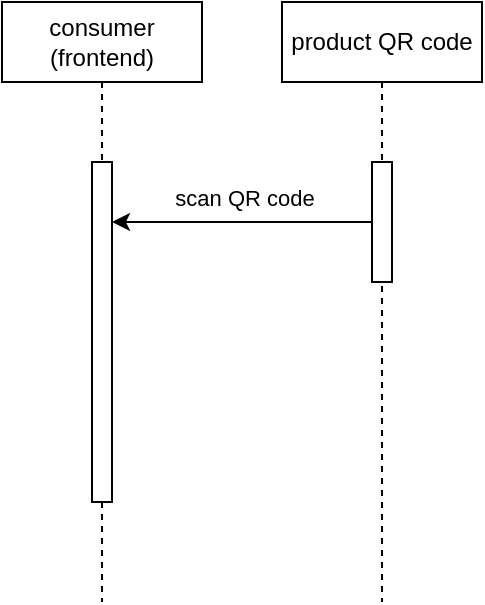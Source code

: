 <mxfile version="22.1.21" type="device">
  <diagram name="Page-1" id="2YBvvXClWsGukQMizWep">
    <mxGraphModel dx="744" dy="399" grid="1" gridSize="10" guides="1" tooltips="1" connect="1" arrows="1" fold="1" page="1" pageScale="1" pageWidth="850" pageHeight="1100" math="0" shadow="0">
      <root>
        <mxCell id="0" />
        <mxCell id="1" parent="0" />
        <mxCell id="aM9ryv3xv72pqoxQDRHE-5" value="product QR code" style="shape=umlLifeline;perimeter=lifelinePerimeter;whiteSpace=wrap;html=1;container=0;dropTarget=0;collapsible=0;recursiveResize=0;outlineConnect=0;portConstraint=eastwest;newEdgeStyle={&quot;edgeStyle&quot;:&quot;elbowEdgeStyle&quot;,&quot;elbow&quot;:&quot;vertical&quot;,&quot;curved&quot;:0,&quot;rounded&quot;:0};" parent="1" vertex="1">
          <mxGeometry x="170" y="40" width="100" height="300" as="geometry" />
        </mxCell>
        <mxCell id="aM9ryv3xv72pqoxQDRHE-6" value="" style="html=1;points=[];perimeter=orthogonalPerimeter;outlineConnect=0;targetShapes=umlLifeline;portConstraint=eastwest;newEdgeStyle={&quot;edgeStyle&quot;:&quot;elbowEdgeStyle&quot;,&quot;elbow&quot;:&quot;vertical&quot;,&quot;curved&quot;:0,&quot;rounded&quot;:0};" parent="aM9ryv3xv72pqoxQDRHE-5" vertex="1">
          <mxGeometry x="45" y="80" width="10" height="60" as="geometry" />
        </mxCell>
        <mxCell id="EyiGyx5sTus0gzihgp87-27" value="&lt;div&gt;consumer (frontend)&lt;br&gt;&lt;/div&gt;" style="shape=umlLifeline;perimeter=lifelinePerimeter;whiteSpace=wrap;html=1;container=0;dropTarget=0;collapsible=0;recursiveResize=0;outlineConnect=0;portConstraint=eastwest;newEdgeStyle={&quot;edgeStyle&quot;:&quot;elbowEdgeStyle&quot;,&quot;elbow&quot;:&quot;vertical&quot;,&quot;curved&quot;:0,&quot;rounded&quot;:0};" vertex="1" parent="1">
          <mxGeometry x="30" y="40" width="100" height="300" as="geometry" />
        </mxCell>
        <mxCell id="EyiGyx5sTus0gzihgp87-28" value="" style="html=1;points=[];perimeter=orthogonalPerimeter;outlineConnect=0;targetShapes=umlLifeline;portConstraint=eastwest;newEdgeStyle={&quot;edgeStyle&quot;:&quot;elbowEdgeStyle&quot;,&quot;elbow&quot;:&quot;vertical&quot;,&quot;curved&quot;:0,&quot;rounded&quot;:0};" vertex="1" parent="EyiGyx5sTus0gzihgp87-27">
          <mxGeometry x="45" y="80" width="10" height="170" as="geometry" />
        </mxCell>
        <mxCell id="EyiGyx5sTus0gzihgp87-29" value="" style="endArrow=classic;html=1;rounded=0;" edge="1" parent="1" source="aM9ryv3xv72pqoxQDRHE-6" target="EyiGyx5sTus0gzihgp87-28">
          <mxGeometry width="50" height="50" relative="1" as="geometry">
            <mxPoint x="90" y="150" as="sourcePoint" />
            <mxPoint x="150" y="210" as="targetPoint" />
            <Array as="points">
              <mxPoint x="185" y="150" />
            </Array>
          </mxGeometry>
        </mxCell>
        <mxCell id="EyiGyx5sTus0gzihgp87-30" value="scan QR code" style="edgeLabel;html=1;align=center;verticalAlign=middle;resizable=0;points=[];" vertex="1" connectable="0" parent="EyiGyx5sTus0gzihgp87-29">
          <mxGeometry x="0.319" y="-1" relative="1" as="geometry">
            <mxPoint x="21" y="-11" as="offset" />
          </mxGeometry>
        </mxCell>
      </root>
    </mxGraphModel>
  </diagram>
</mxfile>

